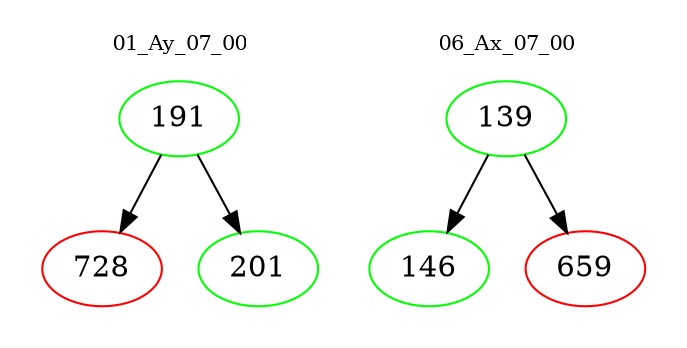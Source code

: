 digraph{
subgraph cluster_0 {
color = white
label = "01_Ay_07_00";
fontsize=10;
T0_191 [label="191", color="green"]
T0_191 -> T0_728 [color="black"]
T0_728 [label="728", color="red"]
T0_191 -> T0_201 [color="black"]
T0_201 [label="201", color="green"]
}
subgraph cluster_1 {
color = white
label = "06_Ax_07_00";
fontsize=10;
T1_139 [label="139", color="green"]
T1_139 -> T1_146 [color="black"]
T1_146 [label="146", color="green"]
T1_139 -> T1_659 [color="black"]
T1_659 [label="659", color="red"]
}
}
